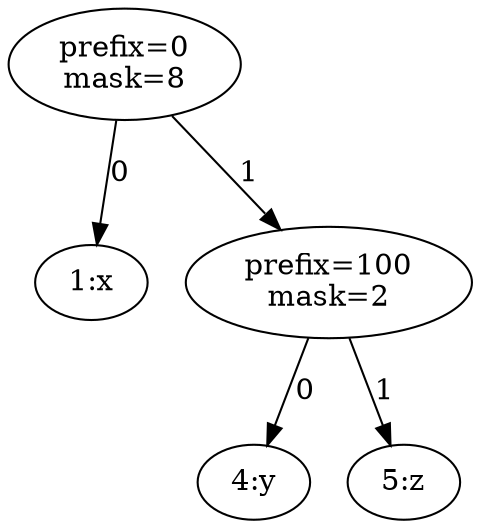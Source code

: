 digraph G{
    margin=0;
	node[shape=ellipse]
	t[label="prefix=0\nmask=8"];
	t001[label="1:x"];
	t->t001[label="0"]
	t10[label="prefix=100\nmask=2"];
	t100[label="4:y"];
	t10->t100[label="0"]
	t101[label="5:z"];
	t10->t101[label="1"]
	t->t10[label="1"]
}

